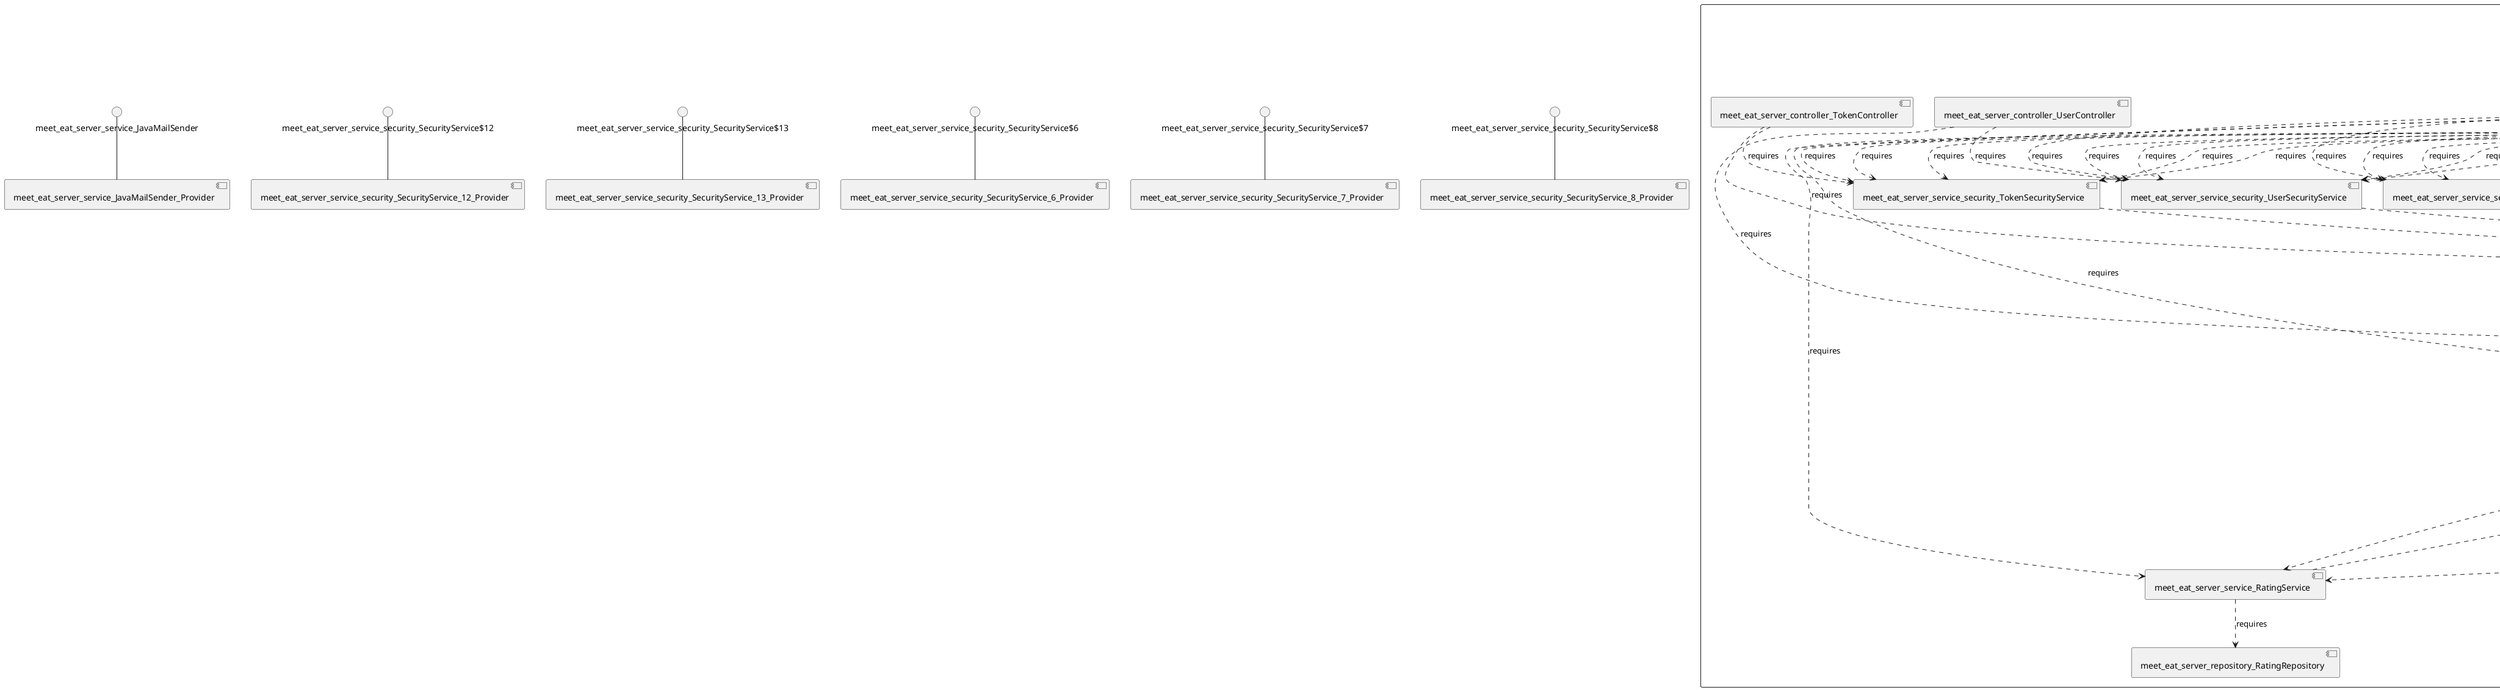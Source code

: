 @startuml
skinparam fixCircleLabelOverlapping true
skinparam componentStyle uml2
component "meet_eat_server\n\n\n\n\n\n" {
[meet_eat_server_service_TagService]
[meet_eat_server_service_security_RatingSecurityService]
[meet_eat_server_repository_TokenRepository]
[meet_eat_server_controller_TokenController]
[meet_eat_server_repository_TagRepository]
[meet_eat_server_service_security_BookmarkSecurityService]
[meet_eat_server_controller_TagController]
[meet_eat_server_service_security_TokenSecurityService]
[meet_eat_server_repository_OfferRepository]
[meet_eat_server_repository_ReportRepository]
[meet_eat_server_controller_SubscriptionController]
[meet_eat_server_service_RatingService]
[meet_eat_server_controller_ReportController]
[meet_eat_server_controller_BookmarkController]
[meet_eat_server_service_ParticipationService]
[meet_eat_server_service_security_ParticipationSecurityService]
[meet_eat_server_service_BookmarkService]
[meet_eat_server_service_security_TagSecurityService]
[meet_eat_server_service_security_ReportSecurityService]
[meet_eat_server_service_TokenService]
[meet_eat_server_service_security_SubscriptionSecurityService]
[meet_eat_server_repository_BookmarkRepository]
[meet_eat_server_controller_ParticipationController]
[meet_eat_server_service_security_OfferSecurityService]
[meet_eat_server_repository_RatingRepository]
[meet_eat_server_service_SubscriptionService]
[meet_eat_server_repository_SubscriptionRepository]
[meet_eat_server_service_security_UserSecurityService]
[meet_eat_server_service_OfferService]
[meet_eat_server_controller_UserController]
[meet_eat_server_repository_ParticipationRepository]
[meet_eat_server_controller_RatingController]
[meet_eat_server_controller_OfferController]
[meet_eat_server_service_EmailService]
[meet_eat_server_service_ReportService]
[meet_eat_server_service_UserService]
[meet_eat_server_repository_UserRepository]
[meet_eat_server_service_security_BookmarkSecurityService]..>[meet_eat_server_service_TokenService] : requires
[meet_eat_server_service_TokenService]..>[meet_eat_server_service_UserService] : requires
[meet_eat_server_service_TokenService]..>[meet_eat_server_repository_TokenRepository] : requires
[meet_eat_server_controller_ReportController]..>[meet_eat_server_service_security_TagSecurityService] : requires
[meet_eat_server_service_security_ReportSecurityService]..>[meet_eat_server_service_TokenService] : requires
[meet_eat_server_controller_RatingController]..>[meet_eat_server_service_security_TagSecurityService] : requires
[meet_eat_server_controller_RatingController]..>[meet_eat_server_service_security_ParticipationSecurityService] : requires
[meet_eat_server_service_UserService]..>[meet_eat_server_service_EmailService] : requires
[meet_eat_server_controller_ParticipationController]..>[meet_eat_server_service_security_BookmarkSecurityService] : requires
[meet_eat_server_controller_BookmarkController]..>[meet_eat_server_service_security_OfferSecurityService] : requires
[meet_eat_server_controller_SubscriptionController]..>[meet_eat_server_service_security_TagSecurityService] : requires
[meet_eat_server_controller_ParticipationController]..>[meet_eat_server_service_security_UserSecurityService] : requires
[meet_eat_server_service_SubscriptionService]..>[meet_eat_server_repository_SubscriptionRepository] : requires
[meet_eat_server_controller_SubscriptionController]..>[meet_eat_server_service_security_ReportSecurityService] : requires
[meet_eat_server_service_BookmarkService]..>[meet_eat_server_service_UserService] : requires
[meet_eat_server_controller_RatingController]..>[meet_eat_server_service_security_UserSecurityService] : requires
[meet_eat_server_controller_BookmarkController]..>[meet_eat_server_service_BookmarkService] : requires
[meet_eat_server_controller_RatingController]..>[meet_eat_server_service_security_ReportSecurityService] : requires
[meet_eat_server_controller_ParticipationController]..>[meet_eat_server_service_security_ParticipationSecurityService] : requires
[meet_eat_server_service_security_ParticipationSecurityService]..>[meet_eat_server_service_TokenService] : requires
[meet_eat_server_controller_SubscriptionController]..>[meet_eat_server_service_security_RatingSecurityService] : requires
[meet_eat_server_controller_BookmarkController]..>[meet_eat_server_service_security_BookmarkSecurityService] : requires
[meet_eat_server_controller_ParticipationController]..>[meet_eat_server_service_security_TagSecurityService] : requires
[meet_eat_server_controller_SubscriptionController]..>[meet_eat_server_service_security_ParticipationSecurityService] : requires
[meet_eat_server_service_UserService]..>[meet_eat_server_service_ParticipationService] : requires
[meet_eat_server_controller_OfferController]..>[meet_eat_server_service_OfferService] : requires
[meet_eat_server_service_security_UserSecurityService]..>[meet_eat_server_service_TokenService] : requires
[meet_eat_server_service_security_OfferSecurityService]..>[meet_eat_server_service_TokenService] : requires
[meet_eat_server_controller_SubscriptionController]..>[meet_eat_server_service_security_SubscriptionSecurityService] : requires
[meet_eat_server_controller_ReportController]..>[meet_eat_server_service_ReportService] : requires
[meet_eat_server_service_ReportService]..>[meet_eat_server_repository_ReportRepository] : requires
[meet_eat_server_controller_BookmarkController]..>[meet_eat_server_service_security_UserSecurityService] : requires
[meet_eat_server_controller_SubscriptionController]..>[meet_eat_server_service_security_UserSecurityService] : requires
[meet_eat_server_controller_ParticipationController]..>[meet_eat_server_service_security_OfferSecurityService] : requires
[meet_eat_server_controller_ParticipationController]..>[meet_eat_server_service_ParticipationService] : requires
[meet_eat_server_service_security_RatingSecurityService]..>[meet_eat_server_service_TokenService] : requires
[meet_eat_server_service_BookmarkService]..>[meet_eat_server_repository_BookmarkRepository] : requires
[meet_eat_server_controller_RatingController]..>[meet_eat_server_service_security_RatingSecurityService] : requires
[meet_eat_server_controller_ReportController]..>[meet_eat_server_service_security_ReportSecurityService] : requires
[meet_eat_server_service_security_TokenSecurityService]..>[meet_eat_server_service_TokenService] : requires
[meet_eat_server_controller_ReportController]..>[meet_eat_server_service_security_ParticipationSecurityService] : requires
[meet_eat_server_service_OfferService]..>[meet_eat_server_service_SubscriptionService] : requires
[meet_eat_server_controller_BookmarkController]..>[meet_eat_server_service_security_TagSecurityService] : requires
[meet_eat_server_controller_ParticipationController]..>[meet_eat_server_service_security_TokenSecurityService] : requires
[meet_eat_server_controller_RatingController]..>[meet_eat_server_service_security_OfferSecurityService] : requires
[meet_eat_server_service_RatingService]..>[meet_eat_server_service_UserService] : requires
[meet_eat_server_controller_ReportController]..>[meet_eat_server_service_security_ParticipationSecurityService] : requires
[meet_eat_server_service_UserService]..>[meet_eat_server_service_TokenService] : requires
[meet_eat_server_controller_UserController]..>[meet_eat_server_service_UserService] : requires
[meet_eat_server_controller_ParticipationController]..>[meet_eat_server_service_security_ReportSecurityService] : requires
[meet_eat_server_service_OfferService]..>[meet_eat_server_service_RatingService] : requires
[meet_eat_server_service_OfferService]..>[meet_eat_server_service_ReportService] : requires
[meet_eat_server_controller_SubscriptionController]..>[meet_eat_server_service_SubscriptionService] : requires
[meet_eat_server_controller_RatingController]..>[meet_eat_server_service_security_TokenSecurityService] : requires
[meet_eat_server_service_TagService]..>[meet_eat_server_repository_TagRepository] : requires
[meet_eat_server_controller_UserController]..>[meet_eat_server_service_security_UserSecurityService] : requires
[meet_eat_server_controller_ParticipationController]..>[meet_eat_server_service_security_SubscriptionSecurityService] : requires
[meet_eat_server_controller_TagController]..>[meet_eat_server_service_security_TagSecurityService] : requires
[meet_eat_server_service_ParticipationService]..>[meet_eat_server_service_OfferService] : requires
[meet_eat_server_service_UserService]..>[meet_eat_server_service_BookmarkService] : requires
[meet_eat_server_controller_ParticipationController]..>[meet_eat_server_service_security_ParticipationSecurityService] : requires
[meet_eat_server_controller_SubscriptionController]..>[meet_eat_server_service_security_OfferSecurityService] : requires
[meet_eat_server_controller_BookmarkController]..>[meet_eat_server_service_security_ReportSecurityService] : requires
[meet_eat_server_controller_RatingController]..>[meet_eat_server_service_security_ParticipationSecurityService] : requires
[meet_eat_server_service_UserService]..>[meet_eat_server_service_SubscriptionService] : requires
[meet_eat_server_controller_ReportController]..>[meet_eat_server_service_security_OfferSecurityService] : requires
[meet_eat_server_controller_SubscriptionController]..>[meet_eat_server_service_security_BookmarkSecurityService] : requires
[meet_eat_server_service_UserService]..>[meet_eat_server_service_OfferService] : requires
[meet_eat_server_controller_TokenController]..>[meet_eat_server_service_security_TokenSecurityService] : requires
[meet_eat_server_controller_BookmarkController]..>[meet_eat_server_service_security_RatingSecurityService] : requires
[meet_eat_server_service_security_TagSecurityService]..>[meet_eat_server_service_TokenService] : requires
[meet_eat_server_controller_BookmarkController]..>[meet_eat_server_service_security_ParticipationSecurityService] : requires
[meet_eat_server_controller_BookmarkController]..>[meet_eat_server_service_security_SubscriptionSecurityService] : requires
[meet_eat_server_controller_RatingController]..>[meet_eat_server_service_security_SubscriptionSecurityService] : requires
[meet_eat_server_controller_ParticipationController]..>[meet_eat_server_service_security_RatingSecurityService] : requires
[meet_eat_server_service_OfferService]..>[meet_eat_server_service_UserService] : requires
[meet_eat_server_controller_RatingController]..>[meet_eat_server_service_RatingService] : requires
[meet_eat_server_controller_ReportController]..>[meet_eat_server_service_security_TokenSecurityService] : requires
[meet_eat_server_service_UserService]..>[meet_eat_server_service_RatingService] : requires
[meet_eat_server_controller_OfferController]..>[meet_eat_server_service_security_OfferSecurityService] : requires
[meet_eat_server_controller_SubscriptionController]..>[meet_eat_server_service_security_ParticipationSecurityService] : requires
[meet_eat_server_controller_BookmarkController]..>[meet_eat_server_service_security_ParticipationSecurityService] : requires
[meet_eat_server_service_UserService]..>[meet_eat_server_repository_UserRepository] : requires
[meet_eat_server_service_UserService]..>[meet_eat_server_service_ReportService] : requires
[meet_eat_server_service_OfferService]..>[meet_eat_server_service_BookmarkService] : requires
[meet_eat_server_controller_RatingController]..>[meet_eat_server_service_security_BookmarkSecurityService] : requires
[meet_eat_server_service_OfferService]..>[meet_eat_server_service_ParticipationService] : requires
[meet_eat_server_controller_ReportController]..>[meet_eat_server_service_security_RatingSecurityService] : requires
[meet_eat_server_controller_ReportController]..>[meet_eat_server_service_security_BookmarkSecurityService] : requires
[meet_eat_server_service_SubscriptionService]..>[meet_eat_server_service_UserService] : requires
[meet_eat_server_controller_TokenController]..>[meet_eat_server_service_TokenService] : requires
[meet_eat_server_service_RatingService]..>[meet_eat_server_repository_RatingRepository] : requires
[meet_eat_server_controller_TagController]..>[meet_eat_server_service_TagService] : requires
[meet_eat_server_service_ParticipationService]..>[meet_eat_server_repository_ParticipationRepository] : requires
[meet_eat_server_service_security_SubscriptionSecurityService]..>[meet_eat_server_service_TokenService] : requires
[meet_eat_server_controller_ReportController]..>[meet_eat_server_service_security_UserSecurityService] : requires
[meet_eat_server_service_OfferService]..>[meet_eat_server_repository_OfferRepository] : requires
[meet_eat_server_controller_ReportController]..>[meet_eat_server_service_security_SubscriptionSecurityService] : requires
[meet_eat_server_controller_SubscriptionController]..>[meet_eat_server_service_security_TokenSecurityService] : requires
[meet_eat_server_controller_BookmarkController]..>[meet_eat_server_service_security_TokenSecurityService] : requires
}
interface "meet_eat_server_service_JavaMailSender" as interface.meet_eat_server_service_JavaMailSender
interface.meet_eat_server_service_JavaMailSender--[meet_eat_server_service_JavaMailSender_Provider]
interface "meet_eat_server_service_security_SecurityService$12" as interface.meet_eat_server_service_security_SecurityService_12
interface.meet_eat_server_service_security_SecurityService_12--[meet_eat_server_service_security_SecurityService_12_Provider]
interface "meet_eat_server_service_security_SecurityService$13" as interface.meet_eat_server_service_security_SecurityService_13
interface.meet_eat_server_service_security_SecurityService_13--[meet_eat_server_service_security_SecurityService_13_Provider]
interface "meet_eat_server_service_security_SecurityService$6" as interface.meet_eat_server_service_security_SecurityService_6
interface.meet_eat_server_service_security_SecurityService_6--[meet_eat_server_service_security_SecurityService_6_Provider]
interface "meet_eat_server_service_security_SecurityService$7" as interface.meet_eat_server_service_security_SecurityService_7
interface.meet_eat_server_service_security_SecurityService_7--[meet_eat_server_service_security_SecurityService_7_Provider]
interface "meet_eat_server_service_security_SecurityService$8" as interface.meet_eat_server_service_security_SecurityService_8
interface.meet_eat_server_service_security_SecurityService_8--[meet_eat_server_service_security_SecurityService_8_Provider]

@enduml
